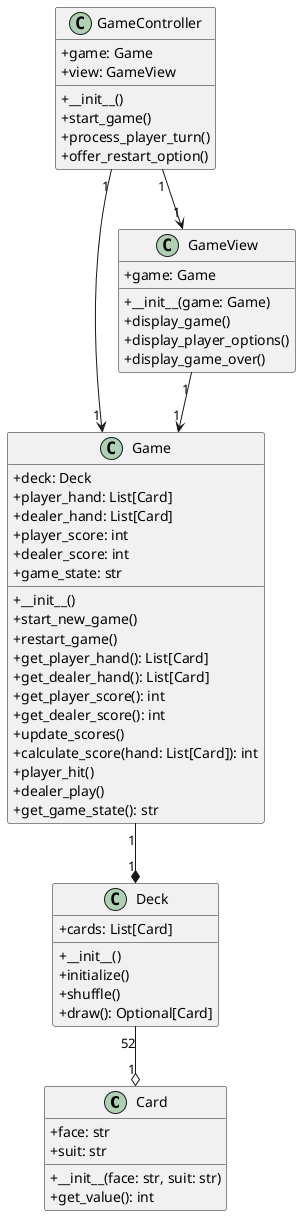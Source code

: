 @startuml blackjack
skinparam classAttributeIconSize 0

class Card {
  + face: str
  + suit: str
  + __init__(face: str, suit: str)
  + get_value(): int
}

class Deck {
  + cards: List[Card]
  + __init__()
  + initialize()
  + shuffle()
  + draw(): Optional[Card]
}

class Game {
  + deck: Deck
  + player_hand: List[Card]
  + dealer_hand: List[Card]
  + player_score: int
  + dealer_score: int
  + game_state: str
  + __init__()
  + start_new_game()
  + restart_game()
  + get_player_hand(): List[Card]
  + get_dealer_hand(): List[Card]
  + get_player_score(): int
  + get_dealer_score(): int
  + update_scores()
  + calculate_score(hand: List[Card]): int
  + player_hit()
  + dealer_play()
  + get_game_state(): str
}

class GameView {
  + game: Game
  + __init__(game: Game)
  + display_game()
  + display_player_options()
  + display_game_over()
}

class GameController {
  + game: Game
  + view: GameView
  + __init__()
  + start_game()
  + process_player_turn()
  + offer_restart_option()
}

Deck "52" --o "1" Card
Game "1" --* "1" Deck
GameView "1" --> "1" Game
GameController "1" --> "1" Game
GameController "1" --> "1" GameView

@enduml
